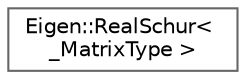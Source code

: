digraph "Graphical Class Hierarchy"
{
 // LATEX_PDF_SIZE
  bgcolor="transparent";
  edge [fontname=Helvetica,fontsize=10,labelfontname=Helvetica,labelfontsize=10];
  node [fontname=Helvetica,fontsize=10,shape=box,height=0.2,width=0.4];
  rankdir="LR";
  Node0 [id="Node000000",label="Eigen::RealSchur\< \l_MatrixType \>",height=0.2,width=0.4,color="grey40", fillcolor="white", style="filled",URL="$classEigen_1_1RealSchur.html",tooltip="Performs a real Schur decomposition of a square matrix."];
}
